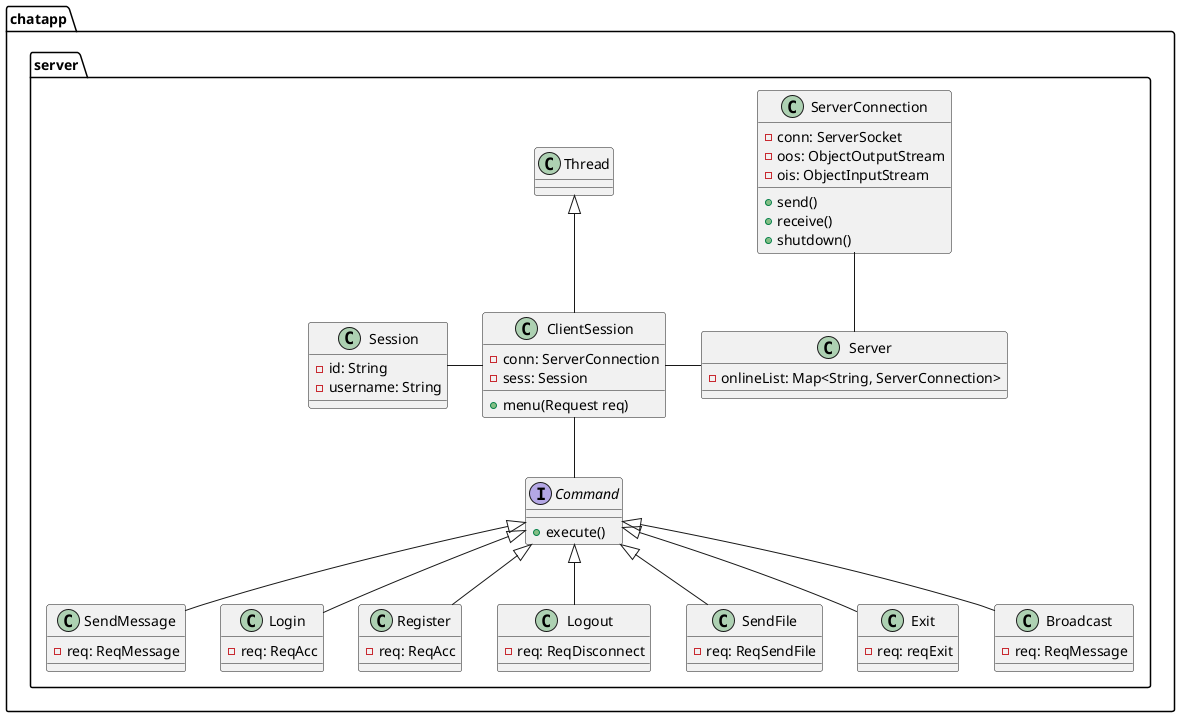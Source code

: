 @startuml
package chatapp.server{
    class Server {
        -onlineList: Map<String, ServerConnection>
    }
    
    class ServerConnection {
        -conn: ServerSocket
        -oos: ObjectOutputStream
        -ois: ObjectInputStream
        +send()
        +receive()
        +shutdown()
    }
    
    class Session {
        -id: String
        -username: String
    }
    
    interface Command {
        +execute()
    }
    
    class ClientSession extends Thread {
        -conn: ServerConnection
        -sess: Session
        +menu(Request req)
    }
    
    class SendMessage extends Command {
        -req: ReqMessage
    }
    
    class Login extends Command {
        -req: ReqAcc
    }
    
    class Register extends Command {
        -req: ReqAcc
    }

    class Logout extends Command {
        -req: ReqDisconnect
    }
    
    class SendFile extends Command {
        -req: ReqSendFile
    }
    
    class Exit extends Command {
        -req: reqExit
    }
    
    class Broadcast extends Command {
        -req: ReqMessage
    }
    
    ServerConnection -- Server
    ClientSession - Server
    Session - ClientSession 
    ClientSession -- Command
}

@enduml
